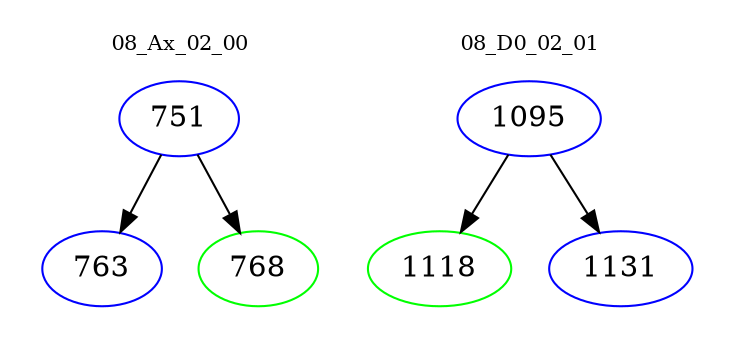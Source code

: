 digraph{
subgraph cluster_0 {
color = white
label = "08_Ax_02_00";
fontsize=10;
T0_751 [label="751", color="blue"]
T0_751 -> T0_763 [color="black"]
T0_763 [label="763", color="blue"]
T0_751 -> T0_768 [color="black"]
T0_768 [label="768", color="green"]
}
subgraph cluster_1 {
color = white
label = "08_D0_02_01";
fontsize=10;
T1_1095 [label="1095", color="blue"]
T1_1095 -> T1_1118 [color="black"]
T1_1118 [label="1118", color="green"]
T1_1095 -> T1_1131 [color="black"]
T1_1131 [label="1131", color="blue"]
}
}
